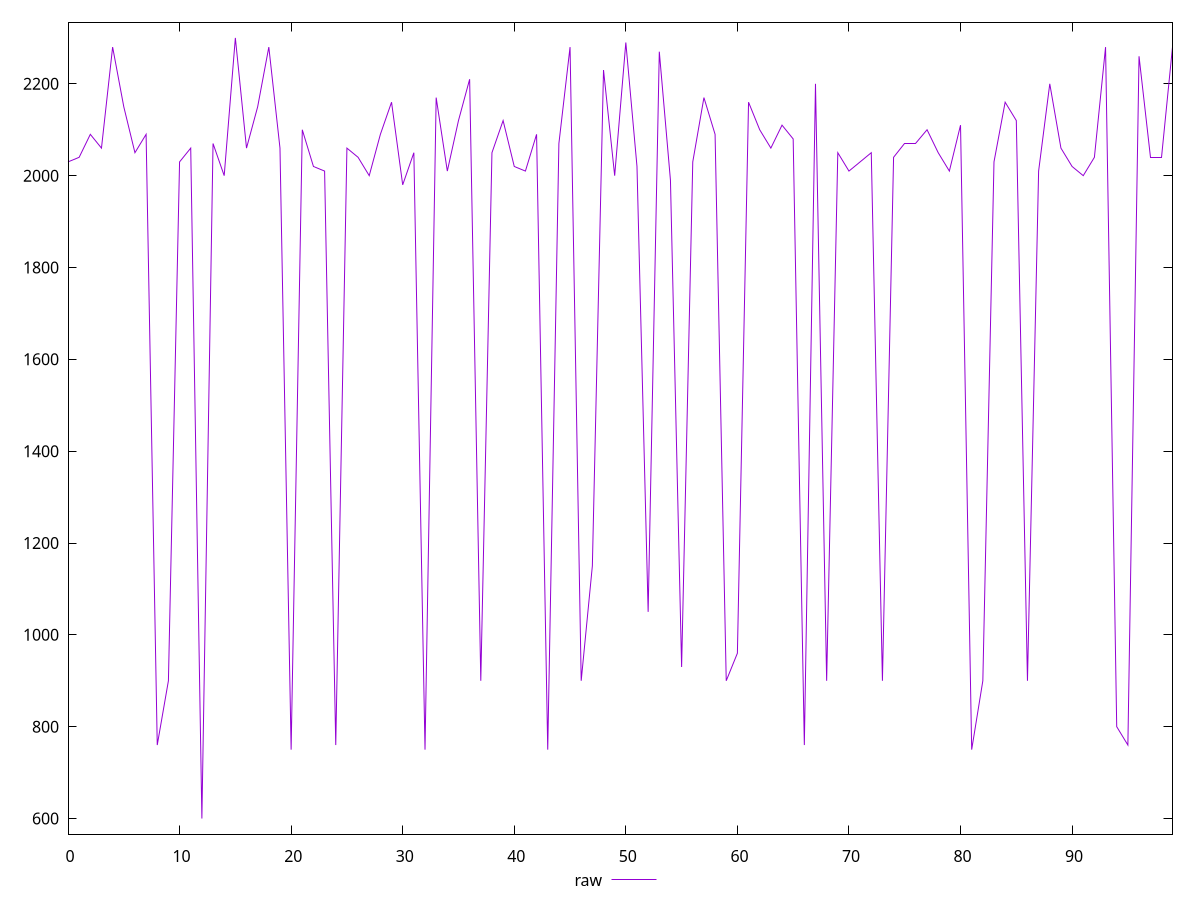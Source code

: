 reset

$raw <<EOF
0 2030
1 2040
2 2090
3 2060
4 2280
5 2150
6 2050
7 2090
8 760
9 900
10 2030
11 2060
12 600
13 2070
14 2000
15 2300
16 2060
17 2150
18 2280
19 2060
20 750
21 2100
22 2020
23 2010
24 760
25 2060
26 2040
27 2000
28 2090
29 2160
30 1980
31 2050
32 750
33 2170
34 2010
35 2120
36 2210
37 900
38 2050
39 2120
40 2020
41 2010
42 2090
43 750
44 2070
45 2280
46 900
47 1150
48 2230
49 2000
50 2290
51 2020
52 1050
53 2270
54 1990
55 930
56 2030
57 2170
58 2090
59 900
60 960
61 2160
62 2100
63 2060
64 2110
65 2080
66 760
67 2200
68 900
69 2050
70 2010
71 2030
72 2050
73 900
74 2040
75 2070
76 2070
77 2100
78 2050
79 2010
80 2110
81 750
82 900
83 2030
84 2160
85 2120
86 900
87 2010
88 2200
89 2060
90 2020
91 2000
92 2040
93 2280
94 800
95 760
96 2260
97 2040
98 2040
99 2280
EOF

set key outside below
set xrange [0:99]
set yrange [566:2334]
set trange [566:2334]
set terminal svg size 640, 500 enhanced background rgb 'white'
set output "report_00013_2021-02-09T12-04-24.940Z/unused-javascript/samples/pages+cached+noadtech+nomedia/raw/values.svg"

plot $raw title "raw" with line

reset
